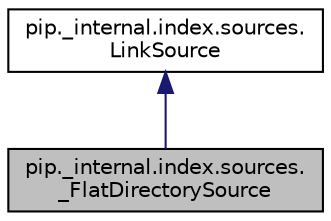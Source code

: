 digraph "pip._internal.index.sources._FlatDirectorySource"
{
 // LATEX_PDF_SIZE
  edge [fontname="Helvetica",fontsize="10",labelfontname="Helvetica",labelfontsize="10"];
  node [fontname="Helvetica",fontsize="10",shape=record];
  Node1 [label="pip._internal.index.sources.\l_FlatDirectorySource",height=0.2,width=0.4,color="black", fillcolor="grey75", style="filled", fontcolor="black",tooltip=" "];
  Node2 -> Node1 [dir="back",color="midnightblue",fontsize="10",style="solid",fontname="Helvetica"];
  Node2 [label="pip._internal.index.sources.\lLinkSource",height=0.2,width=0.4,color="black", fillcolor="white", style="filled",URL="$d4/d57/classpip_1_1__internal_1_1index_1_1sources_1_1_link_source.html",tooltip=" "];
}

